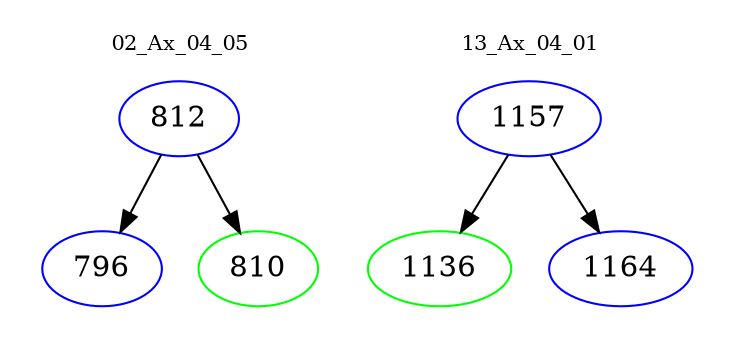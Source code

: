 digraph{
subgraph cluster_0 {
color = white
label = "02_Ax_04_05";
fontsize=10;
T0_812 [label="812", color="blue"]
T0_812 -> T0_796 [color="black"]
T0_796 [label="796", color="blue"]
T0_812 -> T0_810 [color="black"]
T0_810 [label="810", color="green"]
}
subgraph cluster_1 {
color = white
label = "13_Ax_04_01";
fontsize=10;
T1_1157 [label="1157", color="blue"]
T1_1157 -> T1_1136 [color="black"]
T1_1136 [label="1136", color="green"]
T1_1157 -> T1_1164 [color="black"]
T1_1164 [label="1164", color="blue"]
}
}
